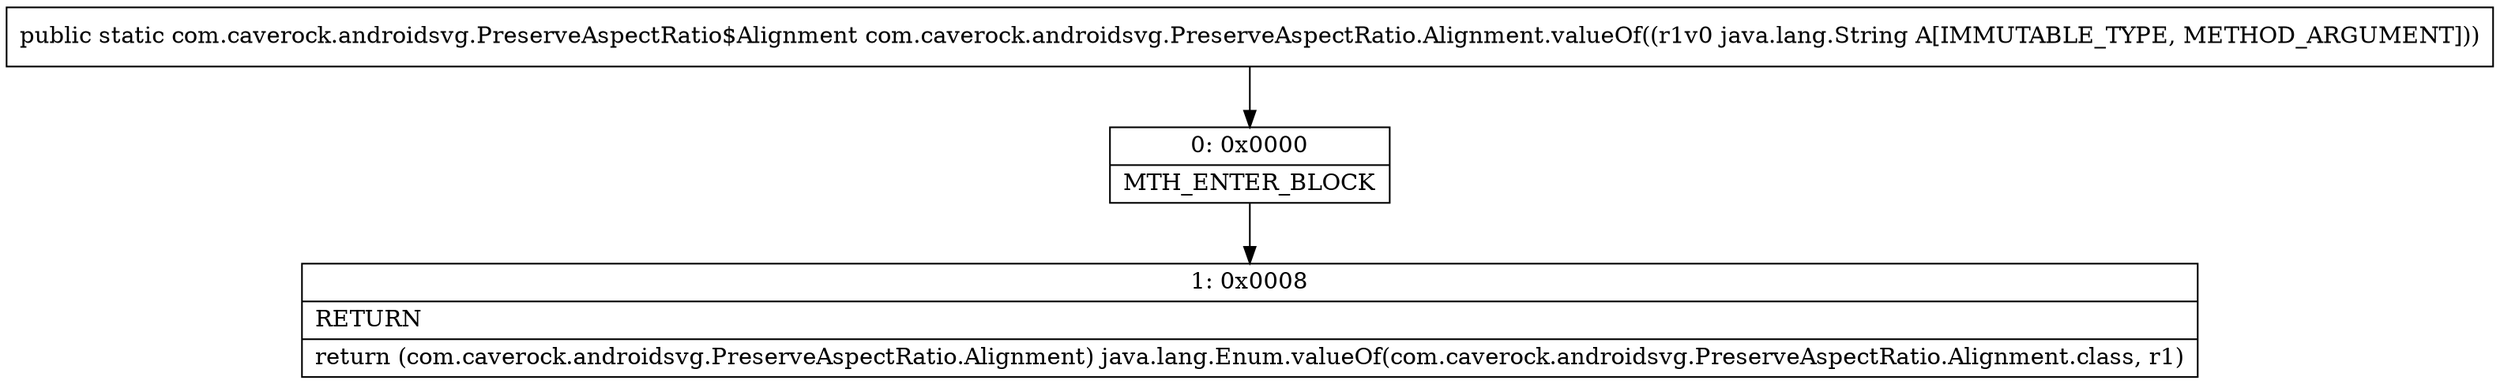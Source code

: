 digraph "CFG forcom.caverock.androidsvg.PreserveAspectRatio.Alignment.valueOf(Ljava\/lang\/String;)Lcom\/caverock\/androidsvg\/PreserveAspectRatio$Alignment;" {
Node_0 [shape=record,label="{0\:\ 0x0000|MTH_ENTER_BLOCK\l}"];
Node_1 [shape=record,label="{1\:\ 0x0008|RETURN\l|return (com.caverock.androidsvg.PreserveAspectRatio.Alignment) java.lang.Enum.valueOf(com.caverock.androidsvg.PreserveAspectRatio.Alignment.class, r1)\l}"];
MethodNode[shape=record,label="{public static com.caverock.androidsvg.PreserveAspectRatio$Alignment com.caverock.androidsvg.PreserveAspectRatio.Alignment.valueOf((r1v0 java.lang.String A[IMMUTABLE_TYPE, METHOD_ARGUMENT])) }"];
MethodNode -> Node_0;
Node_0 -> Node_1;
}

